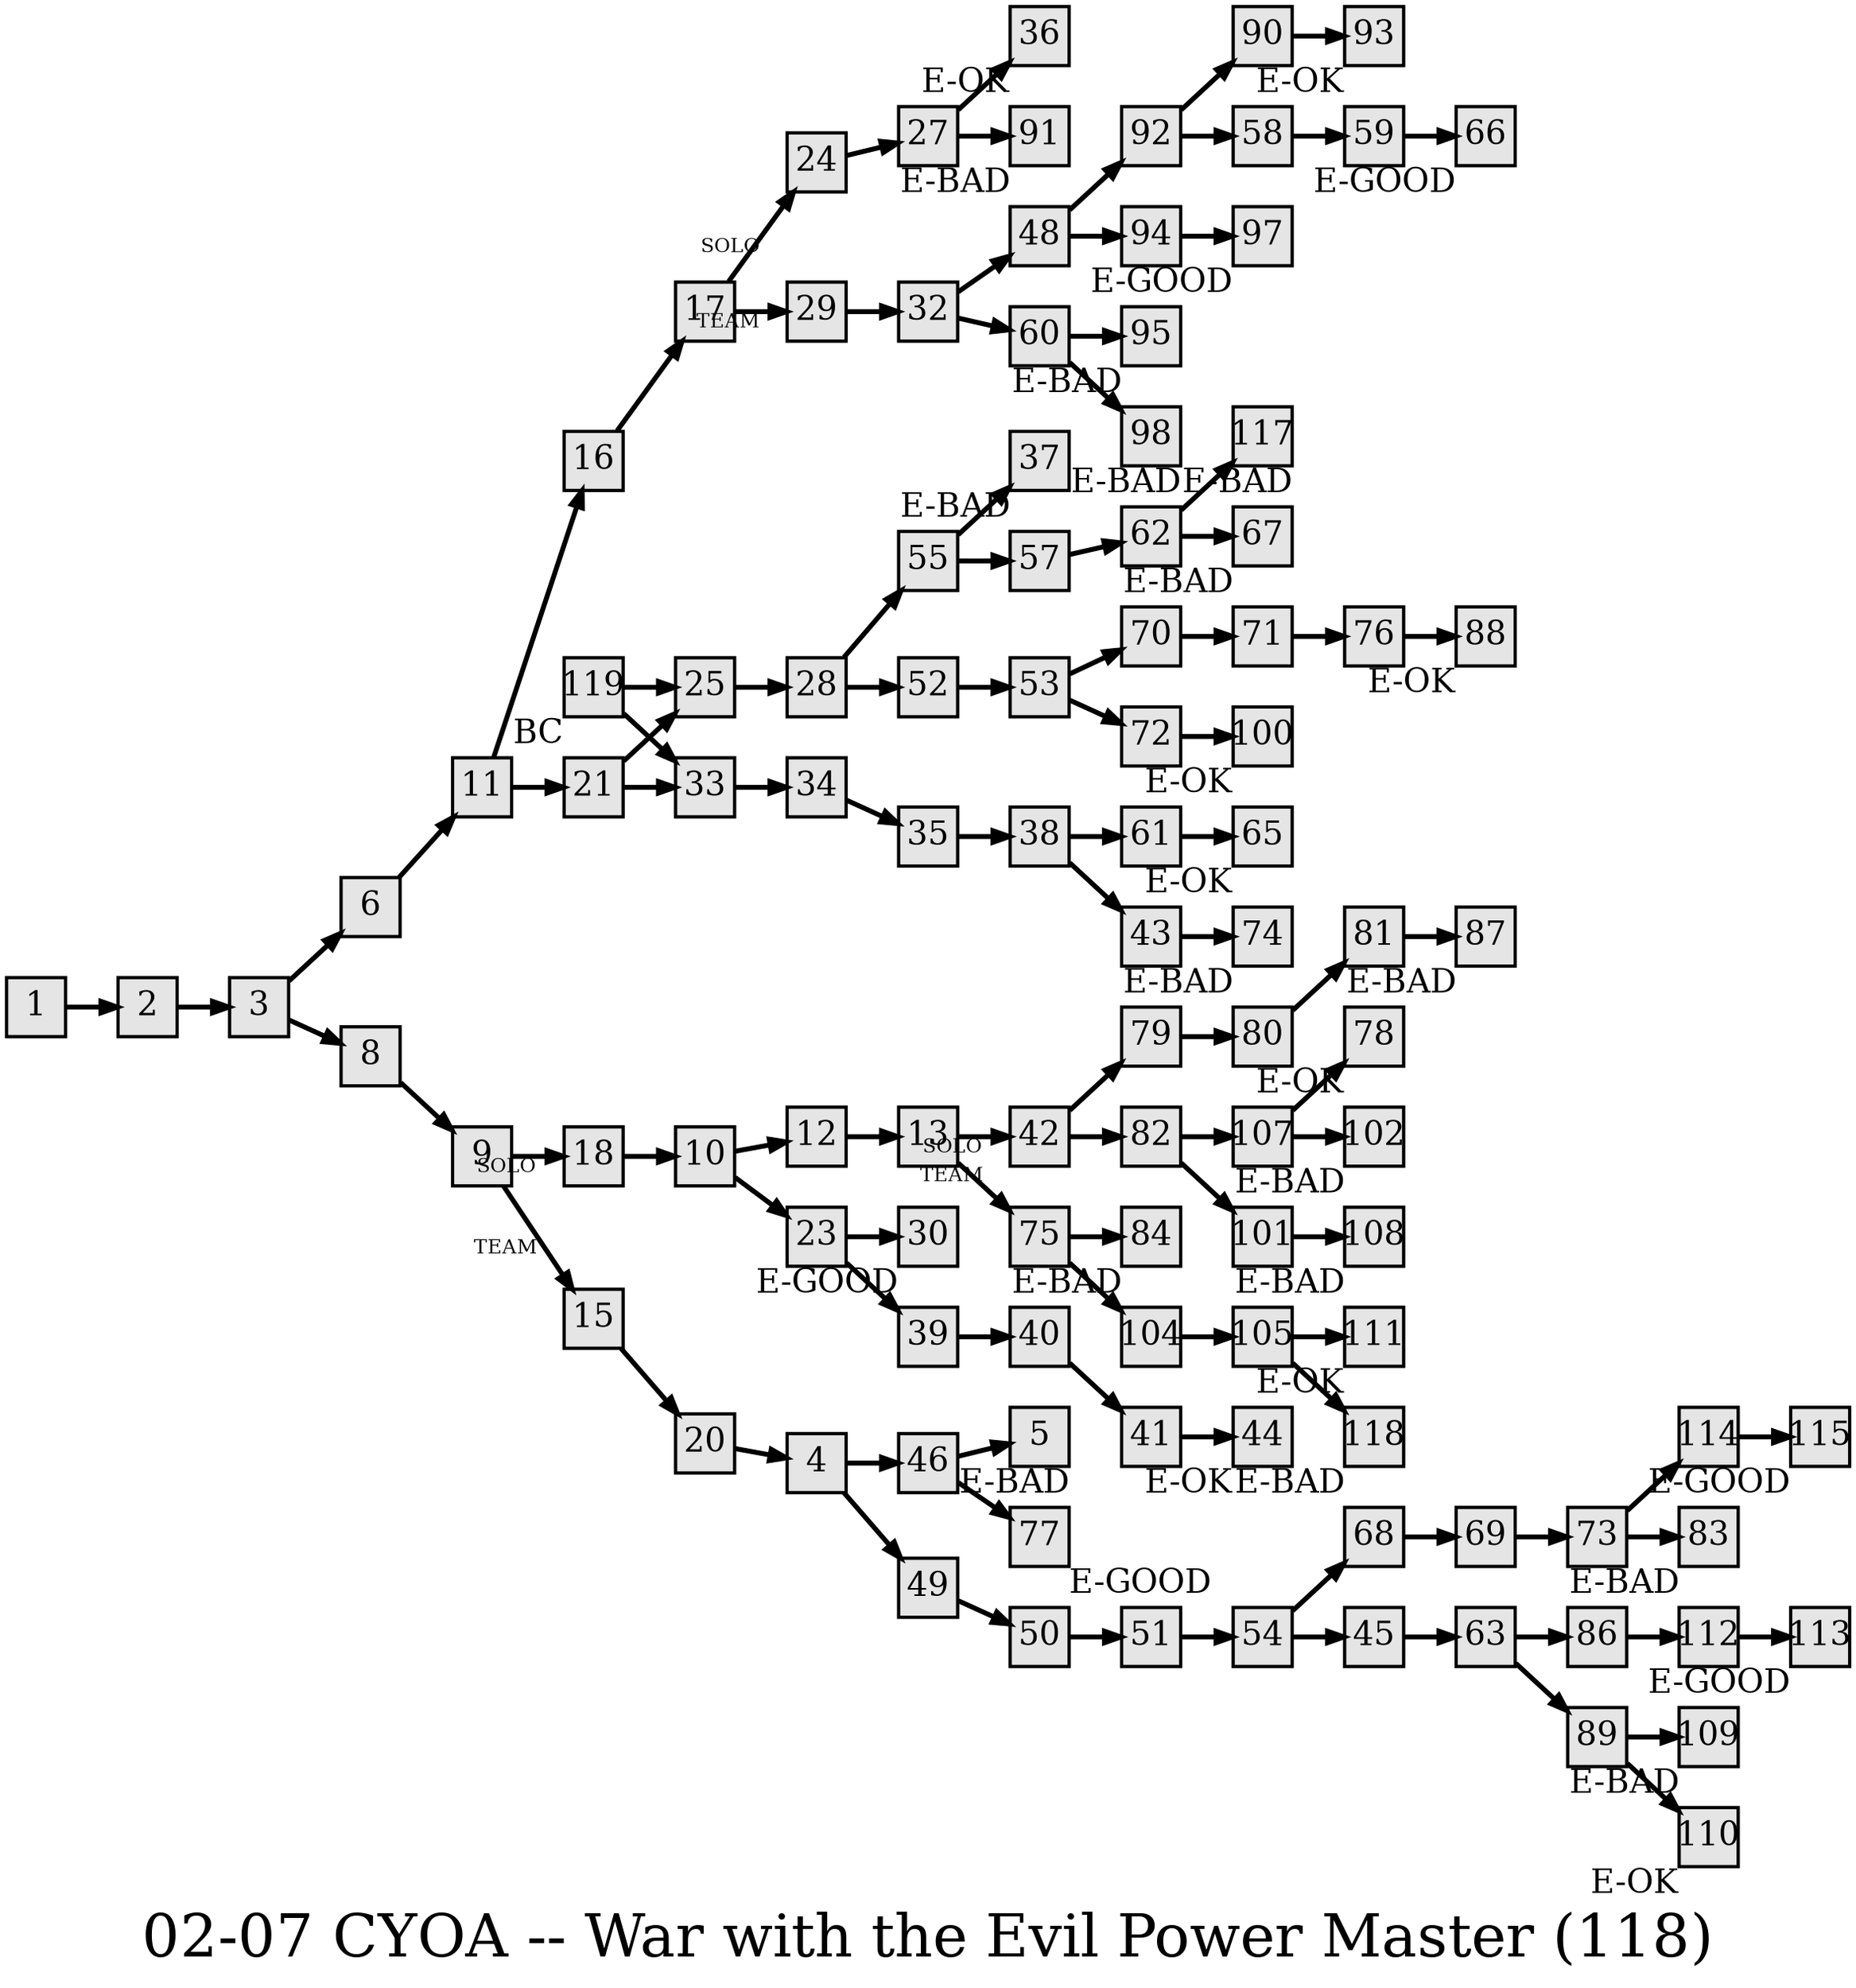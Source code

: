 digraph g{
  graph [ label="02-07 CYOA -- War with the Evil Power Master (118)" rankdir=LR, ordering=out, fontsize=36, nodesep="0.35", ranksep="0.45"];
  node  [shape=rect, penwidth=2, fontsize=20, style=filled, fillcolor=grey90, margin="0,0", labelfloat=true, regular=true, fixedsize=true];
  edge  [labelfloat=true, penwidth=3, fontsize=12];
  // ---;
  // group  : Katz;
  // id     : 02-07;
  // gbid   :;
  // series : CYOA;
  // title  : War with the Evil Power Master;
  // author :;
  // credit:;
  // - name : Ryan Leach;
  // role : encoder;
  // date : 2017-09-08;
  // - name : Jeremy Douglass;
  // role : editor;
  // date : 2017-10-19;
  // render:;
  // - name   : ?;
  // styles : ?;
  // engine : dot;
  // comment: >;
  
  // ---;
  
  // From | To | Label;
  
  1 -> 2;
  2 -> 3;
  3 -> 6;	// check out Sector 31-47-89 immediately
  3 -> 8;	// call in unit commanders for meeting w/ Congress
  4 -> 46;	// wait where you are in case someone returns
  4 -> 49;	// check Central Computer Service to locate EPM
  5	[ xlabel="E-BAD" ];	// Defeated by EPM
  6 -> 11;
  8 -> 9;
  9 -> 18	[ xlabel="SOLO" ];	// go mission alone
  9 -> 15	[ xlabel="TEAM" ];	// join forces with Tara
  10 -> 12;	// pretend you're a marine biologist
  10 -> 23;	// approach by stealth
  11 -> 16;	// go to the Void of Niro
  11 -> 21;	// go to Follop
  12 -> 13;
  13 -> 42	[ xlabel="SOLO" ];	// leave room, say you're tired
  13 -> 75	[ xlabel="TEAM" ];	// stay close to Jose and Louise and wait for Marc
  15 -> 20;
  16 -> 17;
  17 -> 24	[ xlabel="SOLO" ];	// Split up
  17 -> 29	[ xlabel="TEAM" ];	// Stay together
  18 -> 10;
  20 -> 4;
  21 -> 25;	// answer SOS
  21 -> 33;	// land on Follop; deal with SOS later
  23 -> 30;	// back away from Pwasonn and the creeping feeling of dread
  23 -> 39;	// go on, ignore the feeling
  24 -> 27;
  25 -> 28;
  27 -> 36;	// join the Evil Power Master; bide time
  27 -> 91;	// refuse to join
  28 -> 55;	// wait; analyze message
  28 -> 52;	// go in right now
  29 -> 32;
  30	[ xlabel="E-GOOD" ];	// EPM Vanquished
  32 -> 48;	// try to land on porthole side
  32 -> 60;	// reconnoiter the area
  33 -> 34;
  34 -> 35;
  35 -> 38;
  36	[ xlabel="E-OK" ];	// Join EPM and feel powerful, but evil
  37	[ xlabel="E-BAD" ];	// Destroyed by EPM
  38 -> 61;	// Leave ship, search for survivors
  38 -> 43;	// Leave Follop, search for SOS
  39 -> 40;
  40 -> 41;
  41 -> 44;
  42 -> 79;	// investigate where Marc went
  42 -> 82;	// ask Flppto for help
  43 -> 74;
  44	[ xlabel="E-OK" ];	// Ambiguous ending waiting for backup
  45 -> 63;
  46 -> 5;	// surrender
  46 -> 77;	// refuse to surrender
  48 -> 92;	// enter hangar
  48 -> 94;	// reverse course
  49 -> 50;
  50 -> 51;
  51 -> 54;
  52 -> 53;
  53 -> 70;	// appoint Tonto
  53 -> 72;	// appoint Flppto
  54 -> 68;	// talk to the Congress
  54 -> 45;	// return to the computer
  55 -> 37;	// ask for further ID
  55 -> 57;	// believe it is Colin
  57 -> 62;
  58 -> 59;
  59 -> 66;
  60 -> 95;	// use max destructive force
  60 -> 98;	// wait and see what happens
  61 -> 65;
  62 -> 117;	// stay where you are and search
  62 -> 67;	// go on to Follop
  63 -> 86;	// take F's advice, talk to congress
  63 -> 89;	// follow your instinct, head to Follop
  65	[ xlabel="E-OK" ];	// You live but EPM gets away
  66	[ xlabel="E-GOOD" ];	// Capture EPM in gravity-free chamber
  67	[ xlabel="E-BAD" ];	// marooned on strange planet
  68 -> 69;
  69 -> 73;
  70 -> 71;
  71 -> 76;
  72 -> 100;
  73 -> 114;	// launch immediate attack
  73 -> 83;	// inform Congress and obtain attack approval
  74	[ xlabel="E-BAD" ];	// swallowed whole
  75 -> 84;	// follow Jose
  75 -> 104;	// sense danger, delay
  76 -> 88;
  77	[ xlabel="E-GOOD" ];	// EPM base destroyed
  78	[ xlabel="E-OK" ];	// You live but EPM gets away
  79 -> 80;
  80 -> 81;
  81 -> 87;
  82 -> 107;	// fire at the noise
  82 -> 101;	// remain quiet, hope it's F.
  83	[ xlabel="E-BAD" ];	// Very Bad. 60% of life destroyed. EPM reigns supreme.
  84	[ xlabel="E-BAD" ];	// Imprisoned by alien thugs
  86 -> 112;
  87	[ xlabel="E-BAD" ];	// "helpless, you will now and forever be a witness to the power of true evil"
  88	[ xlabel="E-OK" ];	// You recover and can potentially catch EPM in the future
  89 -> 109;	// follow light track to the Void thinking it's an EPM escape beam
  89 -> 110;	// ignore light track, go to Follop
  90 -> 93;
  91	[ xlabel="E-BAD" ];	// You refuse to join EPM. "An intense pain binds you in its deadly grasp, and that is all you ever know."
  92 -> 90;	// decide to arm yourself
  92 -> 58;	// hold firm to pacificism
  93	[ xlabel="E-OK" ];	// Ambiguous, but promising
  94 -> 97;
  95	[ xlabel="E-BAD" ];	// Vaporized by EPM
  97	[ xlabel="E-GOOD" ];	// EPM imprisoned
  98	[ xlabel="E-BAD" ];	// locked in cavernous room to perish
  100	[ xlabel="E-OK" ];	// Ambiguous, but success remains possible
  101 -> 108;
  102	[ xlabel="E-BAD" ];	// Imprisoned by EPM; refuse to join him.
  104 -> 105;
  105 -> 111;	// try to escape via boat
  105 -> 118;	// hide under the dock
  107 -> 78;	// take F to medical attn
  107 -> 102;	// give F first aid and continue search for EPM
  108	[ xlabel="E-BAD" ];	// EPM triumphs
  109	[ xlabel="E-BAD" ];	// EPM kills you with instant old age
  110	[ xlabel="E-OK" ];	// Ambiguous; moral relativist; left wondering if EPM is evil after all
  111	[ xlabel="E-OK" ];	// EPM escapes, but there's still potential
  112 -> 113;
  113	[ xlabel="E-GOOD" ];	// EPM destroyed
  114 -> 115;
  115	[ xlabel="E-GOOD" ];	// EPM destroyed
  117	[ xlabel="E-BAD" ];	// EPM announces your demise; "LONG LIVE EVIL"
  118	[ xlabel="E-BAD" ];	// "You are long since dead. But a pile of old, musty bones in a forgotten research facility still tells the tale of one who fought in vain against the Evil Power Master"
  119 -> 25;	// answer the SOS at once
  119 -> 33;	// proceed fullspeed against EPM
  119	[ xlabel="BC" ];
}

